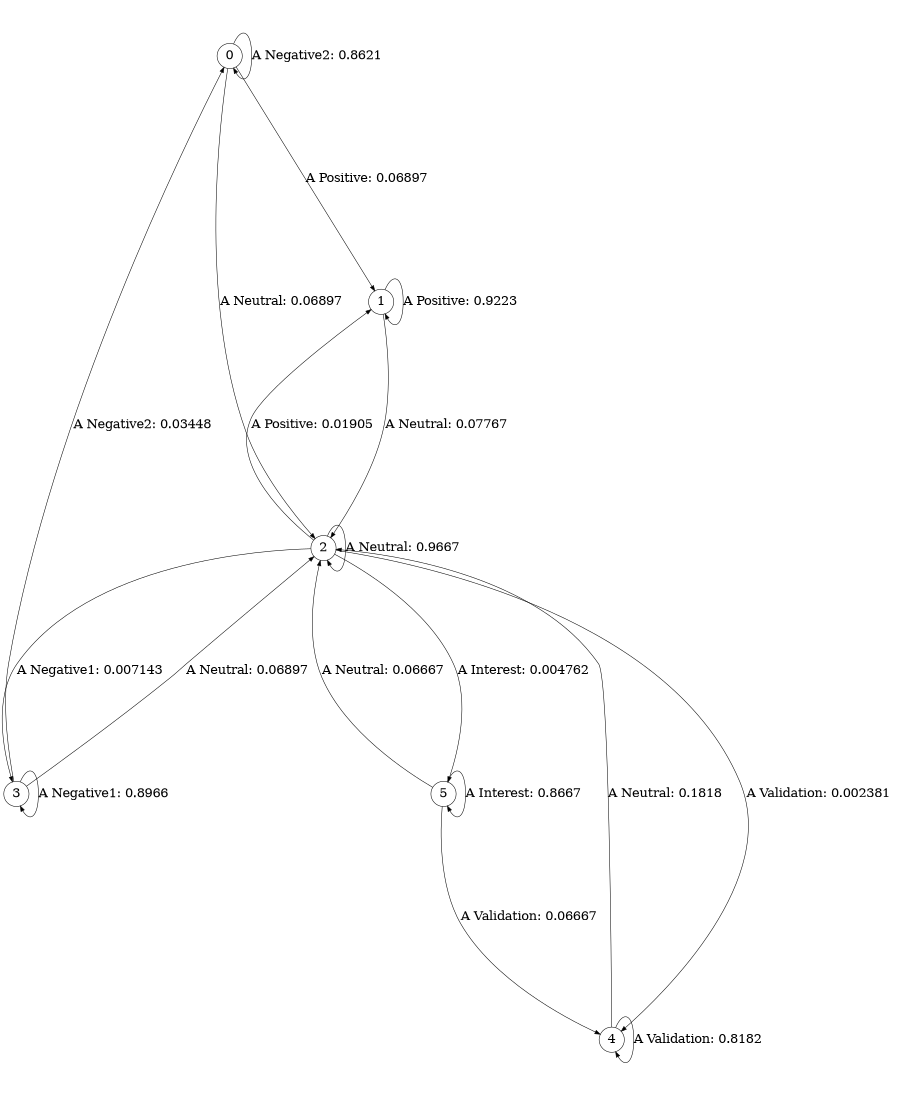 digraph r37_cssr {
size = "6,8.5";
ratio = "fill";
node [shape = circle];
node [fontsize = 24];
edge [fontsize = 24];
0 -> 0 [label = "A Negative2: 0.8621   "];
0 -> 1 [label = "A Positive: 0.06897  "];
0 -> 2 [label = "A Neutral: 0.06897  "];
1 -> 1 [label = "A Positive: 0.9223   "];
1 -> 2 [label = "A Neutral: 0.07767  "];
2 -> 1 [label = "A Positive: 0.01905  "];
2 -> 2 [label = "A Neutral: 0.9667   "];
2 -> 3 [label = "A Negative1: 0.007143  "];
2 -> 4 [label = "A Validation: 0.002381  "];
2 -> 5 [label = "A Interest: 0.004762  "];
3 -> 0 [label = "A Negative2: 0.03448  "];
3 -> 2 [label = "A Neutral: 0.06897  "];
3 -> 3 [label = "A Negative1: 0.8966   "];
4 -> 2 [label = "A Neutral: 0.1818   "];
4 -> 4 [label = "A Validation: 0.8182   "];
5 -> 2 [label = "A Neutral: 0.06667  "];
5 -> 4 [label = "A Validation: 0.06667  "];
5 -> 5 [label = "A Interest: 0.8667   "];
} 